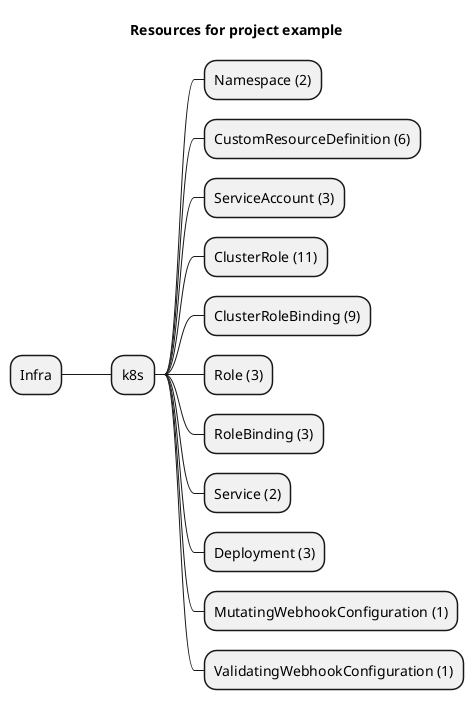 @startmindmap
title Resources for project example
skinparam monochrome true
+ Infra
++ k8s
+++ Namespace (2)
+++ CustomResourceDefinition (6)
+++ ServiceAccount (3)
+++ ClusterRole (11)
+++ ClusterRoleBinding (9)
+++ Role (3)
+++ RoleBinding (3)
+++ Service (2)
+++ Deployment (3)
+++ MutatingWebhookConfiguration (1)
+++ ValidatingWebhookConfiguration (1)
@endmindmap